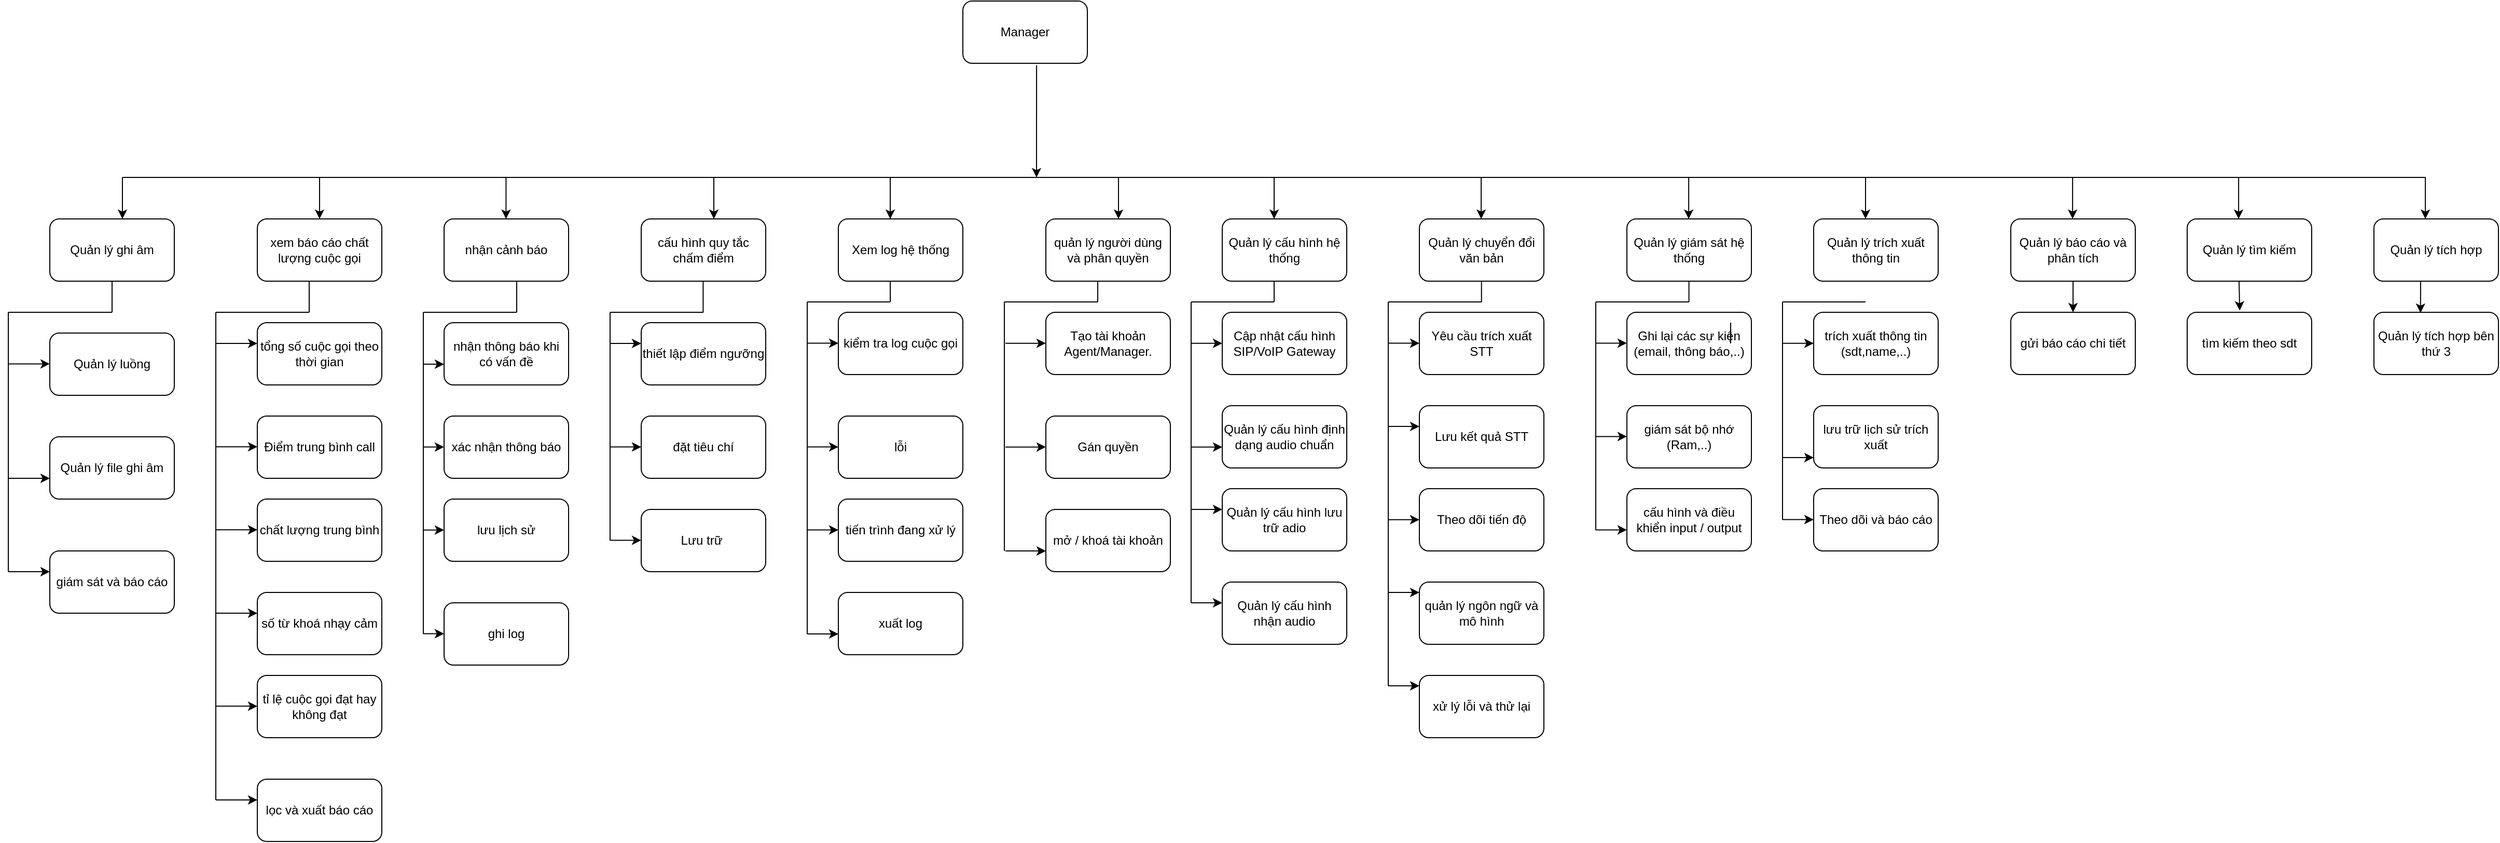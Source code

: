 <mxfile version="28.2.2">
  <diagram name="Page-1" id="m0kay6hhD1H1Rvdl78w_">
    <mxGraphModel dx="1866" dy="1658" grid="1" gridSize="10" guides="1" tooltips="1" connect="1" arrows="1" fold="1" page="1" pageScale="1" pageWidth="850" pageHeight="1100" math="0" shadow="0">
      <root>
        <mxCell id="0" />
        <mxCell id="1" parent="0" />
        <mxCell id="LO6o5B8Rzxp5qeYpZbEu-1" value="Manager" style="rounded=1;whiteSpace=wrap;html=1;" parent="1" vertex="1">
          <mxGeometry x="770" y="-50" width="120" height="60" as="geometry" />
        </mxCell>
        <mxCell id="LO6o5B8Rzxp5qeYpZbEu-2" value="xem báo cáo chất lượng cuộc gọi" style="rounded=1;whiteSpace=wrap;html=1;" parent="1" vertex="1">
          <mxGeometry x="90" y="160" width="120" height="60" as="geometry" />
        </mxCell>
        <mxCell id="LO6o5B8Rzxp5qeYpZbEu-3" value="nhận cảnh báo" style="rounded=1;whiteSpace=wrap;html=1;" parent="1" vertex="1">
          <mxGeometry x="270" y="160" width="120" height="60" as="geometry" />
        </mxCell>
        <mxCell id="LO6o5B8Rzxp5qeYpZbEu-4" value="cấu hình quy tắc chấm điểm" style="rounded=1;whiteSpace=wrap;html=1;" parent="1" vertex="1">
          <mxGeometry x="460" y="160" width="120" height="60" as="geometry" />
        </mxCell>
        <mxCell id="LO6o5B8Rzxp5qeYpZbEu-5" value="Xem log hệ thống" style="rounded=1;whiteSpace=wrap;html=1;" parent="1" vertex="1">
          <mxGeometry x="650" y="160" width="120" height="60" as="geometry" />
        </mxCell>
        <mxCell id="LO6o5B8Rzxp5qeYpZbEu-6" value="tổng số cuộc gọi theo thời gian" style="rounded=1;whiteSpace=wrap;html=1;" parent="1" vertex="1">
          <mxGeometry x="90" y="260" width="120" height="60" as="geometry" />
        </mxCell>
        <mxCell id="LO6o5B8Rzxp5qeYpZbEu-7" value="Điểm trung bình call" style="rounded=1;whiteSpace=wrap;html=1;" parent="1" vertex="1">
          <mxGeometry x="90" y="350" width="120" height="60" as="geometry" />
        </mxCell>
        <mxCell id="LO6o5B8Rzxp5qeYpZbEu-8" value="chất lượng trung bình" style="rounded=1;whiteSpace=wrap;html=1;" parent="1" vertex="1">
          <mxGeometry x="90" y="430" width="120" height="60" as="geometry" />
        </mxCell>
        <mxCell id="LO6o5B8Rzxp5qeYpZbEu-9" value="số từ khoá nhạy cảm" style="rounded=1;whiteSpace=wrap;html=1;" parent="1" vertex="1">
          <mxGeometry x="90" y="520" width="120" height="60" as="geometry" />
        </mxCell>
        <mxCell id="LO6o5B8Rzxp5qeYpZbEu-10" value="" style="endArrow=none;html=1;rounded=0;" parent="1" edge="1">
          <mxGeometry width="50" height="50" relative="1" as="geometry">
            <mxPoint x="-40" y="120" as="sourcePoint" />
            <mxPoint x="2180" y="120" as="targetPoint" />
          </mxGeometry>
        </mxCell>
        <mxCell id="LO6o5B8Rzxp5qeYpZbEu-11" value="" style="endArrow=classic;html=1;rounded=0;exitX=0.592;exitY=1.033;exitDx=0;exitDy=0;exitPerimeter=0;" parent="1" source="LO6o5B8Rzxp5qeYpZbEu-1" edge="1">
          <mxGeometry width="50" height="50" relative="1" as="geometry">
            <mxPoint x="480" y="90" as="sourcePoint" />
            <mxPoint x="841" y="120" as="targetPoint" />
          </mxGeometry>
        </mxCell>
        <mxCell id="LO6o5B8Rzxp5qeYpZbEu-12" value="" style="endArrow=classic;html=1;rounded=0;entryX=0.5;entryY=0;entryDx=0;entryDy=0;" parent="1" target="LO6o5B8Rzxp5qeYpZbEu-2" edge="1">
          <mxGeometry width="50" height="50" relative="1" as="geometry">
            <mxPoint x="150" y="120" as="sourcePoint" />
            <mxPoint x="200" y="70" as="targetPoint" />
          </mxGeometry>
        </mxCell>
        <mxCell id="LO6o5B8Rzxp5qeYpZbEu-13" value="" style="endArrow=classic;html=1;rounded=0;entryX=0.5;entryY=0;entryDx=0;entryDy=0;" parent="1" edge="1">
          <mxGeometry width="50" height="50" relative="1" as="geometry">
            <mxPoint x="329.71" y="120" as="sourcePoint" />
            <mxPoint x="329.71" y="160" as="targetPoint" />
          </mxGeometry>
        </mxCell>
        <mxCell id="LO6o5B8Rzxp5qeYpZbEu-14" value="" style="endArrow=classic;html=1;rounded=0;entryX=0.5;entryY=0;entryDx=0;entryDy=0;" parent="1" edge="1">
          <mxGeometry width="50" height="50" relative="1" as="geometry">
            <mxPoint x="530" y="120" as="sourcePoint" />
            <mxPoint x="530" y="160" as="targetPoint" />
          </mxGeometry>
        </mxCell>
        <mxCell id="LO6o5B8Rzxp5qeYpZbEu-15" value="" style="endArrow=classic;html=1;rounded=0;entryX=0.5;entryY=0;entryDx=0;entryDy=0;" parent="1" edge="1">
          <mxGeometry width="50" height="50" relative="1" as="geometry">
            <mxPoint x="700" y="120" as="sourcePoint" />
            <mxPoint x="700" y="160" as="targetPoint" />
          </mxGeometry>
        </mxCell>
        <mxCell id="LO6o5B8Rzxp5qeYpZbEu-16" value="" style="endArrow=none;html=1;rounded=0;" parent="1" edge="1">
          <mxGeometry width="50" height="50" relative="1" as="geometry">
            <mxPoint x="50" y="720" as="sourcePoint" />
            <mxPoint x="50" y="250" as="targetPoint" />
          </mxGeometry>
        </mxCell>
        <mxCell id="LO6o5B8Rzxp5qeYpZbEu-18" value="" style="endArrow=classic;html=1;rounded=0;entryX=0;entryY=0.5;entryDx=0;entryDy=0;" parent="1" edge="1">
          <mxGeometry width="50" height="50" relative="1" as="geometry">
            <mxPoint x="50" y="280" as="sourcePoint" />
            <mxPoint x="90" y="280" as="targetPoint" />
          </mxGeometry>
        </mxCell>
        <mxCell id="LO6o5B8Rzxp5qeYpZbEu-19" value="" style="endArrow=classic;html=1;rounded=0;entryX=0;entryY=0.5;entryDx=0;entryDy=0;" parent="1" edge="1">
          <mxGeometry width="50" height="50" relative="1" as="geometry">
            <mxPoint x="50" y="379.66" as="sourcePoint" />
            <mxPoint x="90" y="379.66" as="targetPoint" />
          </mxGeometry>
        </mxCell>
        <mxCell id="LO6o5B8Rzxp5qeYpZbEu-20" value="" style="endArrow=classic;html=1;rounded=0;entryX=0;entryY=0.5;entryDx=0;entryDy=0;" parent="1" edge="1">
          <mxGeometry width="50" height="50" relative="1" as="geometry">
            <mxPoint x="50" y="459.66" as="sourcePoint" />
            <mxPoint x="90" y="459.66" as="targetPoint" />
          </mxGeometry>
        </mxCell>
        <mxCell id="LO6o5B8Rzxp5qeYpZbEu-21" value="" style="endArrow=classic;html=1;rounded=0;entryX=0;entryY=0.5;entryDx=0;entryDy=0;" parent="1" edge="1">
          <mxGeometry width="50" height="50" relative="1" as="geometry">
            <mxPoint x="50" y="540" as="sourcePoint" />
            <mxPoint x="90" y="540" as="targetPoint" />
          </mxGeometry>
        </mxCell>
        <mxCell id="LO6o5B8Rzxp5qeYpZbEu-22" value="nhận thông báo khi có vấn đề&lt;span style=&quot;text-wrap-mode: nowrap; color: rgba(0, 0, 0, 0); font-family: monospace; font-size: 0px; text-align: start;&quot;&gt;%3CmxGraphModel%3E%3Croot%3E%3CmxCell%20id%3D%220%22%2F%3E%3CmxCell%20id%3D%221%22%20parent%3D%220%22%2F%3E%3CmxCell%20id%3D%222%22%20value%3D%22include%22%20style%3D%22text%3Bhtml%3D1%3Balign%3Dcenter%3BverticalAlign%3Dmiddle%3BwhiteSpace%3Dwrap%3Brounded%3D0%3Brotation%3D45%3B%22%20vertex%3D%221%22%20parent%3D%221%22%3E%3CmxGeometry%20x%3D%22440.0%22%20y%3D%22194.999%22%20width%3D%2250%22%20height%3D%2230%22%20as%3D%22geometry%22%2F%3E%3C%2FmxCell%3E%3C%2Froot%3E%3C%2FmxGraphModel%3E khi có v&lt;/span&gt;" style="rounded=1;whiteSpace=wrap;html=1;" parent="1" vertex="1">
          <mxGeometry x="270" y="260" width="120" height="60" as="geometry" />
        </mxCell>
        <mxCell id="LO6o5B8Rzxp5qeYpZbEu-23" value="xác nhận thông báo" style="rounded=1;whiteSpace=wrap;html=1;" parent="1" vertex="1">
          <mxGeometry x="270" y="350" width="120" height="60" as="geometry" />
        </mxCell>
        <mxCell id="LO6o5B8Rzxp5qeYpZbEu-24" value="lưu lịch sử" style="rounded=1;whiteSpace=wrap;html=1;" parent="1" vertex="1">
          <mxGeometry x="270" y="430" width="120" height="60" as="geometry" />
        </mxCell>
        <mxCell id="LO6o5B8Rzxp5qeYpZbEu-25" value="" style="endArrow=none;html=1;rounded=0;" parent="1" edge="1">
          <mxGeometry width="50" height="50" relative="1" as="geometry">
            <mxPoint x="250" y="560" as="sourcePoint" />
            <mxPoint x="250" y="250" as="targetPoint" />
          </mxGeometry>
        </mxCell>
        <mxCell id="LO6o5B8Rzxp5qeYpZbEu-27" value="" style="endArrow=classic;html=1;rounded=0;entryX=0.003;entryY=0.672;entryDx=0;entryDy=0;entryPerimeter=0;" parent="1" edge="1">
          <mxGeometry width="50" height="50" relative="1" as="geometry">
            <mxPoint x="250" y="300" as="sourcePoint" />
            <mxPoint x="270" y="300" as="targetPoint" />
          </mxGeometry>
        </mxCell>
        <mxCell id="LO6o5B8Rzxp5qeYpZbEu-28" value="" style="endArrow=classic;html=1;rounded=0;entryX=0.003;entryY=0.672;entryDx=0;entryDy=0;entryPerimeter=0;" parent="1" edge="1">
          <mxGeometry width="50" height="50" relative="1" as="geometry">
            <mxPoint x="250" y="379.83" as="sourcePoint" />
            <mxPoint x="270" y="379.83" as="targetPoint" />
          </mxGeometry>
        </mxCell>
        <mxCell id="LO6o5B8Rzxp5qeYpZbEu-29" value="" style="endArrow=classic;html=1;rounded=0;entryX=0.003;entryY=0.672;entryDx=0;entryDy=0;entryPerimeter=0;" parent="1" edge="1">
          <mxGeometry width="50" height="50" relative="1" as="geometry">
            <mxPoint x="250" y="459.83" as="sourcePoint" />
            <mxPoint x="270" y="459.83" as="targetPoint" />
          </mxGeometry>
        </mxCell>
        <mxCell id="LO6o5B8Rzxp5qeYpZbEu-30" value="thiết lập điểm ngưỡng" style="rounded=1;whiteSpace=wrap;html=1;" parent="1" vertex="1">
          <mxGeometry x="460" y="260" width="120" height="60" as="geometry" />
        </mxCell>
        <mxCell id="LO6o5B8Rzxp5qeYpZbEu-31" value="đặt tiêu chí" style="rounded=1;whiteSpace=wrap;html=1;" parent="1" vertex="1">
          <mxGeometry x="460" y="350" width="120" height="60" as="geometry" />
        </mxCell>
        <mxCell id="LO6o5B8Rzxp5qeYpZbEu-32" value="kiểm tra log cuộc gọi" style="rounded=1;whiteSpace=wrap;html=1;" parent="1" vertex="1">
          <mxGeometry x="650" y="250" width="120" height="60" as="geometry" />
        </mxCell>
        <mxCell id="LO6o5B8Rzxp5qeYpZbEu-33" value="lỗi" style="rounded=1;whiteSpace=wrap;html=1;" parent="1" vertex="1">
          <mxGeometry x="650" y="350" width="120" height="60" as="geometry" />
        </mxCell>
        <mxCell id="LO6o5B8Rzxp5qeYpZbEu-34" value="tiến trình đang xử lý" style="rounded=1;whiteSpace=wrap;html=1;" parent="1" vertex="1">
          <mxGeometry x="650" y="430" width="120" height="60" as="geometry" />
        </mxCell>
        <mxCell id="LO6o5B8Rzxp5qeYpZbEu-35" value="" style="endArrow=none;html=1;rounded=0;" parent="1" edge="1">
          <mxGeometry width="50" height="50" relative="1" as="geometry">
            <mxPoint x="430" y="470" as="sourcePoint" />
            <mxPoint x="430" y="250" as="targetPoint" />
          </mxGeometry>
        </mxCell>
        <mxCell id="LO6o5B8Rzxp5qeYpZbEu-37" value="" style="endArrow=classic;html=1;rounded=0;" parent="1" edge="1">
          <mxGeometry width="50" height="50" relative="1" as="geometry">
            <mxPoint x="430" y="280" as="sourcePoint" />
            <mxPoint x="460" y="280" as="targetPoint" />
          </mxGeometry>
        </mxCell>
        <mxCell id="LO6o5B8Rzxp5qeYpZbEu-38" value="" style="endArrow=classic;html=1;rounded=0;" parent="1" edge="1">
          <mxGeometry width="50" height="50" relative="1" as="geometry">
            <mxPoint x="430" y="379.76" as="sourcePoint" />
            <mxPoint x="460" y="379.76" as="targetPoint" />
          </mxGeometry>
        </mxCell>
        <mxCell id="LO6o5B8Rzxp5qeYpZbEu-39" value="" style="endArrow=none;html=1;rounded=0;" parent="1" edge="1">
          <mxGeometry width="50" height="50" relative="1" as="geometry">
            <mxPoint x="620" y="560" as="sourcePoint" />
            <mxPoint x="620" y="240" as="targetPoint" />
          </mxGeometry>
        </mxCell>
        <mxCell id="LO6o5B8Rzxp5qeYpZbEu-41" value="" style="endArrow=classic;html=1;rounded=0;" parent="1" edge="1">
          <mxGeometry width="50" height="50" relative="1" as="geometry">
            <mxPoint x="620" y="279.8" as="sourcePoint" />
            <mxPoint x="650" y="279.8" as="targetPoint" />
          </mxGeometry>
        </mxCell>
        <mxCell id="LO6o5B8Rzxp5qeYpZbEu-42" value="" style="endArrow=classic;html=1;rounded=0;" parent="1" edge="1">
          <mxGeometry width="50" height="50" relative="1" as="geometry">
            <mxPoint x="620" y="379.8" as="sourcePoint" />
            <mxPoint x="650" y="379.8" as="targetPoint" />
          </mxGeometry>
        </mxCell>
        <mxCell id="LO6o5B8Rzxp5qeYpZbEu-43" value="" style="endArrow=classic;html=1;rounded=0;" parent="1" edge="1">
          <mxGeometry width="50" height="50" relative="1" as="geometry">
            <mxPoint x="620" y="459.8" as="sourcePoint" />
            <mxPoint x="650" y="459.8" as="targetPoint" />
          </mxGeometry>
        </mxCell>
        <mxCell id="LO6o5B8Rzxp5qeYpZbEu-44" value="tỉ lệ cuộc gọi đạt hay không đạt" style="rounded=1;whiteSpace=wrap;html=1;" parent="1" vertex="1">
          <mxGeometry x="90" y="600" width="120" height="60" as="geometry" />
        </mxCell>
        <mxCell id="LO6o5B8Rzxp5qeYpZbEu-45" value="" style="endArrow=classic;html=1;rounded=0;entryX=0;entryY=0.5;entryDx=0;entryDy=0;" parent="1" edge="1">
          <mxGeometry width="50" height="50" relative="1" as="geometry">
            <mxPoint x="50" y="629.66" as="sourcePoint" />
            <mxPoint x="90" y="629.66" as="targetPoint" />
          </mxGeometry>
        </mxCell>
        <mxCell id="LO6o5B8Rzxp5qeYpZbEu-46" value="lọc và xuất báo cáo" style="rounded=1;whiteSpace=wrap;html=1;" parent="1" vertex="1">
          <mxGeometry x="90" y="700" width="120" height="60" as="geometry" />
        </mxCell>
        <mxCell id="LO6o5B8Rzxp5qeYpZbEu-47" value="" style="endArrow=classic;html=1;rounded=0;entryX=0;entryY=0.5;entryDx=0;entryDy=0;" parent="1" edge="1">
          <mxGeometry width="50" height="50" relative="1" as="geometry">
            <mxPoint x="50" y="720" as="sourcePoint" />
            <mxPoint x="90" y="720" as="targetPoint" />
          </mxGeometry>
        </mxCell>
        <mxCell id="LO6o5B8Rzxp5qeYpZbEu-48" value="xuất log" style="rounded=1;whiteSpace=wrap;html=1;" parent="1" vertex="1">
          <mxGeometry x="650" y="520" width="120" height="60" as="geometry" />
        </mxCell>
        <mxCell id="LO6o5B8Rzxp5qeYpZbEu-49" value="" style="endArrow=classic;html=1;rounded=0;" parent="1" edge="1">
          <mxGeometry width="50" height="50" relative="1" as="geometry">
            <mxPoint x="620" y="560" as="sourcePoint" />
            <mxPoint x="650" y="560" as="targetPoint" />
          </mxGeometry>
        </mxCell>
        <mxCell id="LO6o5B8Rzxp5qeYpZbEu-50" value="quản lý người dùng và phân quyền" style="rounded=1;whiteSpace=wrap;html=1;" parent="1" vertex="1">
          <mxGeometry x="850" y="160" width="120" height="60" as="geometry" />
        </mxCell>
        <mxCell id="LO6o5B8Rzxp5qeYpZbEu-51" value="Tạo tài khoản Agent/Manager." style="rounded=1;whiteSpace=wrap;html=1;" parent="1" vertex="1">
          <mxGeometry x="850" y="250" width="120" height="60" as="geometry" />
        </mxCell>
        <mxCell id="LO6o5B8Rzxp5qeYpZbEu-52" value="Gán quyền" style="rounded=1;whiteSpace=wrap;html=1;" parent="1" vertex="1">
          <mxGeometry x="850" y="350" width="120" height="60" as="geometry" />
        </mxCell>
        <mxCell id="LO6o5B8Rzxp5qeYpZbEu-53" value="mở / khoá tài khoản" style="rounded=1;whiteSpace=wrap;html=1;" parent="1" vertex="1">
          <mxGeometry x="850" y="440" width="120" height="60" as="geometry" />
        </mxCell>
        <mxCell id="LO6o5B8Rzxp5qeYpZbEu-54" value="" style="endArrow=none;html=1;rounded=0;" parent="1" edge="1">
          <mxGeometry width="50" height="50" relative="1" as="geometry">
            <mxPoint x="810" y="480" as="sourcePoint" />
            <mxPoint x="810" y="240" as="targetPoint" />
          </mxGeometry>
        </mxCell>
        <mxCell id="LO6o5B8Rzxp5qeYpZbEu-56" value="" style="endArrow=classic;html=1;rounded=0;" parent="1" edge="1">
          <mxGeometry width="50" height="50" relative="1" as="geometry">
            <mxPoint x="811" y="279.84" as="sourcePoint" />
            <mxPoint x="850" y="279.84" as="targetPoint" />
          </mxGeometry>
        </mxCell>
        <mxCell id="LO6o5B8Rzxp5qeYpZbEu-57" value="" style="endArrow=classic;html=1;rounded=0;" parent="1" edge="1">
          <mxGeometry width="50" height="50" relative="1" as="geometry">
            <mxPoint x="811" y="379.84" as="sourcePoint" />
            <mxPoint x="850" y="379.84" as="targetPoint" />
          </mxGeometry>
        </mxCell>
        <mxCell id="LO6o5B8Rzxp5qeYpZbEu-58" value="" style="endArrow=classic;html=1;rounded=0;" parent="1" edge="1">
          <mxGeometry width="50" height="50" relative="1" as="geometry">
            <mxPoint x="811" y="480" as="sourcePoint" />
            <mxPoint x="850" y="480" as="targetPoint" />
          </mxGeometry>
        </mxCell>
        <mxCell id="LO6o5B8Rzxp5qeYpZbEu-59" value="" style="endArrow=classic;html=1;rounded=0;entryX=0.5;entryY=0;entryDx=0;entryDy=0;" parent="1" edge="1">
          <mxGeometry width="50" height="50" relative="1" as="geometry">
            <mxPoint x="920" y="120" as="sourcePoint" />
            <mxPoint x="920" y="160" as="targetPoint" />
          </mxGeometry>
        </mxCell>
        <mxCell id="LO6o5B8Rzxp5qeYpZbEu-60" value="Quản lý cấu hình hệ thống" style="rounded=1;whiteSpace=wrap;html=1;" parent="1" vertex="1">
          <mxGeometry x="1020" y="160" width="120" height="60" as="geometry" />
        </mxCell>
        <mxCell id="LO6o5B8Rzxp5qeYpZbEu-61" value="Quản lý cấu hình định dạng audio chuẩn" style="rounded=1;whiteSpace=wrap;html=1;" parent="1" vertex="1">
          <mxGeometry x="1020" y="340" width="120" height="60" as="geometry" />
        </mxCell>
        <mxCell id="LO6o5B8Rzxp5qeYpZbEu-62" value="Quản lý cấu hình lưu trữ adio" style="rounded=1;whiteSpace=wrap;html=1;" parent="1" vertex="1">
          <mxGeometry x="1020" y="420" width="120" height="60" as="geometry" />
        </mxCell>
        <mxCell id="LO6o5B8Rzxp5qeYpZbEu-63" value="Quản lý cấu hình nhận audio" style="rounded=1;whiteSpace=wrap;html=1;" parent="1" vertex="1">
          <mxGeometry x="1020" y="510" width="120" height="60" as="geometry" />
        </mxCell>
        <mxCell id="LO6o5B8Rzxp5qeYpZbEu-64" value="Cập nhật cấu hình SIP/VoIP Gateway" style="rounded=1;whiteSpace=wrap;html=1;" parent="1" vertex="1">
          <mxGeometry x="1020" y="250" width="120" height="60" as="geometry" />
        </mxCell>
        <mxCell id="LO6o5B8Rzxp5qeYpZbEu-65" value="ghi log" style="rounded=1;whiteSpace=wrap;html=1;" parent="1" vertex="1">
          <mxGeometry x="270" y="530" width="120" height="60" as="geometry" />
        </mxCell>
        <mxCell id="LO6o5B8Rzxp5qeYpZbEu-66" value="" style="endArrow=classic;html=1;rounded=0;entryX=0.5;entryY=0;entryDx=0;entryDy=0;" parent="1" edge="1">
          <mxGeometry width="50" height="50" relative="1" as="geometry">
            <mxPoint x="1070" y="120" as="sourcePoint" />
            <mxPoint x="1070" y="160" as="targetPoint" />
          </mxGeometry>
        </mxCell>
        <mxCell id="LO6o5B8Rzxp5qeYpZbEu-67" value="" style="endArrow=classic;html=1;rounded=0;entryX=0.003;entryY=0.672;entryDx=0;entryDy=0;entryPerimeter=0;" parent="1" edge="1">
          <mxGeometry width="50" height="50" relative="1" as="geometry">
            <mxPoint x="250" y="559.78" as="sourcePoint" />
            <mxPoint x="270" y="559.78" as="targetPoint" />
          </mxGeometry>
        </mxCell>
        <mxCell id="LO6o5B8Rzxp5qeYpZbEu-68" value="Quản lý chuyển đổi văn bản" style="rounded=1;whiteSpace=wrap;html=1;" parent="1" vertex="1">
          <mxGeometry x="1210" y="160" width="120" height="60" as="geometry" />
        </mxCell>
        <mxCell id="LO6o5B8Rzxp5qeYpZbEu-69" value="Yêu cầu trích xuất STT" style="rounded=1;whiteSpace=wrap;html=1;" parent="1" vertex="1">
          <mxGeometry x="1210" y="250" width="120" height="60" as="geometry" />
        </mxCell>
        <mxCell id="LO6o5B8Rzxp5qeYpZbEu-71" value="Lưu kết quả STT" style="rounded=1;whiteSpace=wrap;html=1;" parent="1" vertex="1">
          <mxGeometry x="1210" y="340" width="120" height="60" as="geometry" />
        </mxCell>
        <mxCell id="LO6o5B8Rzxp5qeYpZbEu-72" value="Theo dõi tiến độ" style="rounded=1;whiteSpace=wrap;html=1;" parent="1" vertex="1">
          <mxGeometry x="1210" y="420" width="120" height="60" as="geometry" />
        </mxCell>
        <mxCell id="LO6o5B8Rzxp5qeYpZbEu-73" value="quản lý ngôn ngữ và mô hình" style="rounded=1;whiteSpace=wrap;html=1;" parent="1" vertex="1">
          <mxGeometry x="1210" y="510" width="120" height="60" as="geometry" />
        </mxCell>
        <mxCell id="LO6o5B8Rzxp5qeYpZbEu-74" value="xử lý lỗi và thử lại" style="rounded=1;whiteSpace=wrap;html=1;" parent="1" vertex="1">
          <mxGeometry x="1210" y="600" width="120" height="60" as="geometry" />
        </mxCell>
        <mxCell id="LO6o5B8Rzxp5qeYpZbEu-75" value="Lưu trữ&amp;nbsp;" style="rounded=1;whiteSpace=wrap;html=1;" parent="1" vertex="1">
          <mxGeometry x="460" y="440" width="120" height="60" as="geometry" />
        </mxCell>
        <mxCell id="LO6o5B8Rzxp5qeYpZbEu-76" value="" style="endArrow=classic;html=1;rounded=0;" parent="1" edge="1">
          <mxGeometry width="50" height="50" relative="1" as="geometry">
            <mxPoint x="430" y="469.7" as="sourcePoint" />
            <mxPoint x="460" y="469.7" as="targetPoint" />
          </mxGeometry>
        </mxCell>
        <mxCell id="LO6o5B8Rzxp5qeYpZbEu-77" value="Quản lý giám sát hệ thống" style="rounded=1;whiteSpace=wrap;html=1;" parent="1" vertex="1">
          <mxGeometry x="1410" y="160" width="120" height="60" as="geometry" />
        </mxCell>
        <mxCell id="LO6o5B8Rzxp5qeYpZbEu-78" value="" style="endArrow=classic;html=1;rounded=0;entryX=0.5;entryY=0;entryDx=0;entryDy=0;" parent="1" edge="1">
          <mxGeometry width="50" height="50" relative="1" as="geometry">
            <mxPoint x="1469.57" y="120" as="sourcePoint" />
            <mxPoint x="1469.57" y="160" as="targetPoint" />
          </mxGeometry>
        </mxCell>
        <mxCell id="LO6o5B8Rzxp5qeYpZbEu-79" value="" style="endArrow=classic;html=1;rounded=0;entryX=0.5;entryY=0;entryDx=0;entryDy=0;" parent="1" edge="1">
          <mxGeometry width="50" height="50" relative="1" as="geometry">
            <mxPoint x="1269.57" y="120" as="sourcePoint" />
            <mxPoint x="1269.57" y="160" as="targetPoint" />
          </mxGeometry>
        </mxCell>
        <mxCell id="LO6o5B8Rzxp5qeYpZbEu-80" value="" style="endArrow=none;html=1;rounded=0;" parent="1" edge="1">
          <mxGeometry width="50" height="50" relative="1" as="geometry">
            <mxPoint x="990" y="530" as="sourcePoint" />
            <mxPoint x="990" y="240" as="targetPoint" />
          </mxGeometry>
        </mxCell>
        <mxCell id="LO6o5B8Rzxp5qeYpZbEu-82" value="" style="endArrow=classic;html=1;rounded=0;entryX=0;entryY=0.667;entryDx=0;entryDy=0;entryPerimeter=0;" parent="1" edge="1">
          <mxGeometry width="50" height="50" relative="1" as="geometry">
            <mxPoint x="990" y="279.88" as="sourcePoint" />
            <mxPoint x="1020" y="279.9" as="targetPoint" />
          </mxGeometry>
        </mxCell>
        <mxCell id="LO6o5B8Rzxp5qeYpZbEu-83" value="" style="endArrow=classic;html=1;rounded=0;entryX=0;entryY=0.667;entryDx=0;entryDy=0;entryPerimeter=0;" parent="1" edge="1">
          <mxGeometry width="50" height="50" relative="1" as="geometry">
            <mxPoint x="990" y="379.88" as="sourcePoint" />
            <mxPoint x="1020" y="379.9" as="targetPoint" />
          </mxGeometry>
        </mxCell>
        <mxCell id="LO6o5B8Rzxp5qeYpZbEu-84" value="" style="endArrow=classic;html=1;rounded=0;entryX=0;entryY=0.667;entryDx=0;entryDy=0;entryPerimeter=0;" parent="1" edge="1">
          <mxGeometry width="50" height="50" relative="1" as="geometry">
            <mxPoint x="990" y="440" as="sourcePoint" />
            <mxPoint x="1020" y="440.02" as="targetPoint" />
          </mxGeometry>
        </mxCell>
        <mxCell id="LO6o5B8Rzxp5qeYpZbEu-85" value="" style="endArrow=classic;html=1;rounded=0;entryX=0;entryY=0.667;entryDx=0;entryDy=0;entryPerimeter=0;" parent="1" edge="1">
          <mxGeometry width="50" height="50" relative="1" as="geometry">
            <mxPoint x="990" y="530" as="sourcePoint" />
            <mxPoint x="1020" y="530.02" as="targetPoint" />
          </mxGeometry>
        </mxCell>
        <mxCell id="LO6o5B8Rzxp5qeYpZbEu-86" value="" style="endArrow=none;html=1;rounded=0;" parent="1" edge="1">
          <mxGeometry width="50" height="50" relative="1" as="geometry">
            <mxPoint x="1180" y="610" as="sourcePoint" />
            <mxPoint x="1180" y="240" as="targetPoint" />
          </mxGeometry>
        </mxCell>
        <mxCell id="LO6o5B8Rzxp5qeYpZbEu-88" value="" style="endArrow=classic;html=1;rounded=0;entryX=0;entryY=0.667;entryDx=0;entryDy=0;entryPerimeter=0;" parent="1" edge="1">
          <mxGeometry width="50" height="50" relative="1" as="geometry">
            <mxPoint x="1180" y="279.75" as="sourcePoint" />
            <mxPoint x="1210" y="279.77" as="targetPoint" />
          </mxGeometry>
        </mxCell>
        <mxCell id="LO6o5B8Rzxp5qeYpZbEu-89" value="" style="endArrow=classic;html=1;rounded=0;entryX=0;entryY=0.667;entryDx=0;entryDy=0;entryPerimeter=0;" parent="1" edge="1">
          <mxGeometry width="50" height="50" relative="1" as="geometry">
            <mxPoint x="1180" y="360" as="sourcePoint" />
            <mxPoint x="1210" y="360.02" as="targetPoint" />
          </mxGeometry>
        </mxCell>
        <mxCell id="LO6o5B8Rzxp5qeYpZbEu-90" value="" style="endArrow=classic;html=1;rounded=0;entryX=0;entryY=0.667;entryDx=0;entryDy=0;entryPerimeter=0;" parent="1" edge="1">
          <mxGeometry width="50" height="50" relative="1" as="geometry">
            <mxPoint x="1180" y="449.86" as="sourcePoint" />
            <mxPoint x="1210" y="449.88" as="targetPoint" />
          </mxGeometry>
        </mxCell>
        <mxCell id="LO6o5B8Rzxp5qeYpZbEu-91" value="" style="endArrow=classic;html=1;rounded=0;entryX=0;entryY=0.667;entryDx=0;entryDy=0;entryPerimeter=0;" parent="1" edge="1">
          <mxGeometry width="50" height="50" relative="1" as="geometry">
            <mxPoint x="1180" y="520" as="sourcePoint" />
            <mxPoint x="1210" y="520.02" as="targetPoint" />
          </mxGeometry>
        </mxCell>
        <mxCell id="LO6o5B8Rzxp5qeYpZbEu-92" value="" style="endArrow=classic;html=1;rounded=0;entryX=0;entryY=0.667;entryDx=0;entryDy=0;entryPerimeter=0;" parent="1" edge="1">
          <mxGeometry width="50" height="50" relative="1" as="geometry">
            <mxPoint x="1180" y="610" as="sourcePoint" />
            <mxPoint x="1210" y="610.02" as="targetPoint" />
          </mxGeometry>
        </mxCell>
        <mxCell id="LO6o5B8Rzxp5qeYpZbEu-93" value="Ghi lại các sự kiện (email, thông báo,..)" style="rounded=1;whiteSpace=wrap;html=1;" parent="1" vertex="1">
          <mxGeometry x="1410" y="250" width="120" height="60" as="geometry" />
        </mxCell>
        <mxCell id="LO6o5B8Rzxp5qeYpZbEu-94" value="giám sát bộ nhớ (Ram,..)" style="rounded=1;whiteSpace=wrap;html=1;" parent="1" vertex="1">
          <mxGeometry x="1410" y="340" width="120" height="60" as="geometry" />
        </mxCell>
        <mxCell id="LO6o5B8Rzxp5qeYpZbEu-95" value="cấu hình và điều khiển input / output" style="rounded=1;whiteSpace=wrap;html=1;" parent="1" vertex="1">
          <mxGeometry x="1410" y="420" width="120" height="60" as="geometry" />
        </mxCell>
        <mxCell id="LO6o5B8Rzxp5qeYpZbEu-96" value="" style="endArrow=none;html=1;rounded=0;" parent="1" edge="1">
          <mxGeometry width="50" height="50" relative="1" as="geometry">
            <mxPoint x="1380" y="460" as="sourcePoint" />
            <mxPoint x="1380" y="240" as="targetPoint" />
          </mxGeometry>
        </mxCell>
        <mxCell id="LO6o5B8Rzxp5qeYpZbEu-98" value="" style="endArrow=classic;html=1;rounded=0;entryX=0;entryY=0.667;entryDx=0;entryDy=0;entryPerimeter=0;" parent="1" edge="1">
          <mxGeometry width="50" height="50" relative="1" as="geometry">
            <mxPoint x="1380" y="279.7" as="sourcePoint" />
            <mxPoint x="1410" y="279.72" as="targetPoint" />
          </mxGeometry>
        </mxCell>
        <mxCell id="LO6o5B8Rzxp5qeYpZbEu-99" value="" style="endArrow=classic;html=1;rounded=0;entryX=0;entryY=0.667;entryDx=0;entryDy=0;entryPerimeter=0;" parent="1" edge="1">
          <mxGeometry width="50" height="50" relative="1" as="geometry">
            <mxPoint x="1380" y="369.7" as="sourcePoint" />
            <mxPoint x="1410" y="369.72" as="targetPoint" />
          </mxGeometry>
        </mxCell>
        <mxCell id="LO6o5B8Rzxp5qeYpZbEu-100" value="" style="endArrow=classic;html=1;rounded=0;entryX=0;entryY=0.667;entryDx=0;entryDy=0;entryPerimeter=0;" parent="1" edge="1">
          <mxGeometry width="50" height="50" relative="1" as="geometry">
            <mxPoint x="1380" y="459.7" as="sourcePoint" />
            <mxPoint x="1410" y="459.72" as="targetPoint" />
          </mxGeometry>
        </mxCell>
        <mxCell id="LO6o5B8Rzxp5qeYpZbEu-101" value="Quản lý trích xuất thông tin" style="rounded=1;whiteSpace=wrap;html=1;" parent="1" vertex="1">
          <mxGeometry x="1590" y="160" width="120" height="60" as="geometry" />
        </mxCell>
        <mxCell id="LO6o5B8Rzxp5qeYpZbEu-102" value="trích xuất thông tin (sdt,name,..)" style="rounded=1;whiteSpace=wrap;html=1;" parent="1" vertex="1">
          <mxGeometry x="1590" y="250" width="120" height="60" as="geometry" />
        </mxCell>
        <mxCell id="LO6o5B8Rzxp5qeYpZbEu-103" value="lưu trữ lịch sử trích xuất" style="rounded=1;whiteSpace=wrap;html=1;" parent="1" vertex="1">
          <mxGeometry x="1590" y="340" width="120" height="60" as="geometry" />
        </mxCell>
        <mxCell id="LO6o5B8Rzxp5qeYpZbEu-104" value="" style="endArrow=classic;html=1;rounded=0;entryX=0.5;entryY=0;entryDx=0;entryDy=0;" parent="1" edge="1">
          <mxGeometry width="50" height="50" relative="1" as="geometry">
            <mxPoint x="1640" y="120" as="sourcePoint" />
            <mxPoint x="1640" y="160" as="targetPoint" />
          </mxGeometry>
        </mxCell>
        <mxCell id="LO6o5B8Rzxp5qeYpZbEu-106" value="" style="endArrow=none;html=1;rounded=0;" parent="1" edge="1">
          <mxGeometry width="50" height="50" relative="1" as="geometry">
            <mxPoint x="1560" y="450" as="sourcePoint" />
            <mxPoint x="1560" y="240" as="targetPoint" />
          </mxGeometry>
        </mxCell>
        <mxCell id="LO6o5B8Rzxp5qeYpZbEu-108" value="" style="endArrow=classic;html=1;rounded=0;entryX=0;entryY=0.667;entryDx=0;entryDy=0;entryPerimeter=0;" parent="1" edge="1">
          <mxGeometry width="50" height="50" relative="1" as="geometry">
            <mxPoint x="1560" y="279.86" as="sourcePoint" />
            <mxPoint x="1590" y="279.88" as="targetPoint" />
          </mxGeometry>
        </mxCell>
        <mxCell id="LO6o5B8Rzxp5qeYpZbEu-109" value="" style="endArrow=classic;html=1;rounded=0;entryX=0;entryY=0.667;entryDx=0;entryDy=0;entryPerimeter=0;" parent="1" edge="1">
          <mxGeometry width="50" height="50" relative="1" as="geometry">
            <mxPoint x="1560" y="390" as="sourcePoint" />
            <mxPoint x="1590" y="390.02" as="targetPoint" />
          </mxGeometry>
        </mxCell>
        <mxCell id="LO6o5B8Rzxp5qeYpZbEu-111" value="Quản lý ghi âm" style="rounded=1;whiteSpace=wrap;html=1;" parent="1" vertex="1">
          <mxGeometry x="-110" y="160" width="120" height="60" as="geometry" />
        </mxCell>
        <mxCell id="LO6o5B8Rzxp5qeYpZbEu-112" value="Quản lý luồng" style="rounded=1;whiteSpace=wrap;html=1;" parent="1" vertex="1">
          <mxGeometry x="-110" y="270" width="120" height="60" as="geometry" />
        </mxCell>
        <mxCell id="LO6o5B8Rzxp5qeYpZbEu-113" value="Quản lý file ghi âm" style="rounded=1;whiteSpace=wrap;html=1;" parent="1" vertex="1">
          <mxGeometry x="-110" y="370" width="120" height="60" as="geometry" />
        </mxCell>
        <mxCell id="LO6o5B8Rzxp5qeYpZbEu-114" value="" style="endArrow=classic;html=1;rounded=0;entryX=0.5;entryY=0;entryDx=0;entryDy=0;" parent="1" edge="1">
          <mxGeometry width="50" height="50" relative="1" as="geometry">
            <mxPoint x="-40" y="120" as="sourcePoint" />
            <mxPoint x="-40" y="160" as="targetPoint" />
          </mxGeometry>
        </mxCell>
        <mxCell id="LO6o5B8Rzxp5qeYpZbEu-115" value="" style="endArrow=none;html=1;rounded=0;" parent="1" edge="1">
          <mxGeometry width="50" height="50" relative="1" as="geometry">
            <mxPoint x="-150" y="500" as="sourcePoint" />
            <mxPoint x="-150" y="250" as="targetPoint" />
          </mxGeometry>
        </mxCell>
        <mxCell id="LO6o5B8Rzxp5qeYpZbEu-117" value="" style="endArrow=classic;html=1;rounded=0;" parent="1" edge="1">
          <mxGeometry width="50" height="50" relative="1" as="geometry">
            <mxPoint x="-150" y="299.7" as="sourcePoint" />
            <mxPoint x="-110" y="299.7" as="targetPoint" />
          </mxGeometry>
        </mxCell>
        <mxCell id="LO6o5B8Rzxp5qeYpZbEu-118" value="" style="endArrow=classic;html=1;rounded=0;" parent="1" edge="1">
          <mxGeometry width="50" height="50" relative="1" as="geometry">
            <mxPoint x="-150" y="410" as="sourcePoint" />
            <mxPoint x="-110" y="410" as="targetPoint" />
          </mxGeometry>
        </mxCell>
        <mxCell id="LO6o5B8Rzxp5qeYpZbEu-119" value="giám sát và báo cáo" style="rounded=1;whiteSpace=wrap;html=1;" parent="1" vertex="1">
          <mxGeometry x="-110" y="480" width="120" height="60" as="geometry" />
        </mxCell>
        <mxCell id="LO6o5B8Rzxp5qeYpZbEu-120" value="" style="endArrow=classic;html=1;rounded=0;" parent="1" edge="1">
          <mxGeometry width="50" height="50" relative="1" as="geometry">
            <mxPoint x="-150" y="500" as="sourcePoint" />
            <mxPoint x="-110" y="500" as="targetPoint" />
          </mxGeometry>
        </mxCell>
        <mxCell id="LO6o5B8Rzxp5qeYpZbEu-123" value="Theo dõi và báo cáo" style="rounded=1;whiteSpace=wrap;html=1;" parent="1" vertex="1">
          <mxGeometry x="1590" y="420" width="120" height="60" as="geometry" />
        </mxCell>
        <mxCell id="LO6o5B8Rzxp5qeYpZbEu-124" value="" style="endArrow=classic;html=1;rounded=0;entryX=0;entryY=0.667;entryDx=0;entryDy=0;entryPerimeter=0;" parent="1" edge="1">
          <mxGeometry width="50" height="50" relative="1" as="geometry">
            <mxPoint x="1560" y="449.75" as="sourcePoint" />
            <mxPoint x="1590" y="449.77" as="targetPoint" />
          </mxGeometry>
        </mxCell>
        <mxCell id="LO6o5B8Rzxp5qeYpZbEu-125" value="Quản lý báo cáo và phân tích" style="rounded=1;whiteSpace=wrap;html=1;" parent="1" vertex="1">
          <mxGeometry x="1780" y="160" width="120" height="60" as="geometry" />
        </mxCell>
        <mxCell id="LO6o5B8Rzxp5qeYpZbEu-126" value="gửi báo cáo chi tiết" style="rounded=1;whiteSpace=wrap;html=1;" parent="1" vertex="1">
          <mxGeometry x="1780" y="250" width="120" height="60" as="geometry" />
        </mxCell>
        <mxCell id="LO6o5B8Rzxp5qeYpZbEu-127" value="" style="endArrow=classic;html=1;rounded=0;entryX=0.5;entryY=0;entryDx=0;entryDy=0;" parent="1" edge="1">
          <mxGeometry width="50" height="50" relative="1" as="geometry">
            <mxPoint x="1839.57" y="120" as="sourcePoint" />
            <mxPoint x="1839.57" y="160" as="targetPoint" />
          </mxGeometry>
        </mxCell>
        <mxCell id="LO6o5B8Rzxp5qeYpZbEu-128" value="Quản lý tìm kiếm" style="rounded=1;whiteSpace=wrap;html=1;" parent="1" vertex="1">
          <mxGeometry x="1950" y="160" width="120" height="60" as="geometry" />
        </mxCell>
        <mxCell id="LO6o5B8Rzxp5qeYpZbEu-129" value="tìm kiếm theo sdt" style="rounded=1;whiteSpace=wrap;html=1;" parent="1" vertex="1">
          <mxGeometry x="1950" y="250" width="120" height="60" as="geometry" />
        </mxCell>
        <mxCell id="LO6o5B8Rzxp5qeYpZbEu-131" value="Quản lý tích hợp" style="rounded=1;whiteSpace=wrap;html=1;" parent="1" vertex="1">
          <mxGeometry x="2130" y="160" width="120" height="60" as="geometry" />
        </mxCell>
        <mxCell id="LO6o5B8Rzxp5qeYpZbEu-132" value="" style="endArrow=classic;html=1;rounded=0;entryX=0.5;entryY=0;entryDx=0;entryDy=0;" parent="1" edge="1">
          <mxGeometry width="50" height="50" relative="1" as="geometry">
            <mxPoint x="2179.57" y="120" as="sourcePoint" />
            <mxPoint x="2179.57" y="160" as="targetPoint" />
          </mxGeometry>
        </mxCell>
        <mxCell id="LO6o5B8Rzxp5qeYpZbEu-133" value="Quản lý tích hợp bên thứ 3" style="rounded=1;whiteSpace=wrap;html=1;" parent="1" vertex="1">
          <mxGeometry x="2130" y="250" width="120" height="60" as="geometry" />
        </mxCell>
        <mxCell id="LO6o5B8Rzxp5qeYpZbEu-134" value="" style="endArrow=classic;html=1;rounded=0;entryX=0.5;entryY=0;entryDx=0;entryDy=0;" parent="1" edge="1">
          <mxGeometry width="50" height="50" relative="1" as="geometry">
            <mxPoint x="1999.57" y="120" as="sourcePoint" />
            <mxPoint x="1999.57" y="160" as="targetPoint" />
          </mxGeometry>
        </mxCell>
        <mxCell id="LO6o5B8Rzxp5qeYpZbEu-136" value="" style="endArrow=classic;html=1;rounded=0;entryX=0.5;entryY=0;entryDx=0;entryDy=0;" parent="1" edge="1" target="LO6o5B8Rzxp5qeYpZbEu-126">
          <mxGeometry width="50" height="50" relative="1" as="geometry">
            <mxPoint x="1840" y="220" as="sourcePoint" />
            <mxPoint x="1870" y="220" as="targetPoint" />
          </mxGeometry>
        </mxCell>
        <mxCell id="LO6o5B8Rzxp5qeYpZbEu-139" value="" style="endArrow=classic;html=1;rounded=0;entryX=0.422;entryY=-0.028;entryDx=0;entryDy=0;entryPerimeter=0;" parent="1" edge="1" target="LO6o5B8Rzxp5qeYpZbEu-129">
          <mxGeometry width="50" height="50" relative="1" as="geometry">
            <mxPoint x="2000" y="220.0" as="sourcePoint" />
            <mxPoint x="2030" y="220.0" as="targetPoint" />
          </mxGeometry>
        </mxCell>
        <mxCell id="LO6o5B8Rzxp5qeYpZbEu-142" value="" style="endArrow=classic;html=1;rounded=0;entryX=0.374;entryY=0.01;entryDx=0;entryDy=0;entryPerimeter=0;" parent="1" edge="1" target="LO6o5B8Rzxp5qeYpZbEu-133">
          <mxGeometry width="50" height="50" relative="1" as="geometry">
            <mxPoint x="2175" y="220" as="sourcePoint" />
            <mxPoint x="2205" y="220" as="targetPoint" />
          </mxGeometry>
        </mxCell>
        <mxCell id="649YIrrWaCjxe9wPivio-1" value="" style="endArrow=none;html=1;rounded=0;" edge="1" parent="1">
          <mxGeometry width="50" height="50" relative="1" as="geometry">
            <mxPoint x="-150" y="250" as="sourcePoint" />
            <mxPoint x="-50" y="250" as="targetPoint" />
          </mxGeometry>
        </mxCell>
        <mxCell id="649YIrrWaCjxe9wPivio-2" value="" style="endArrow=none;html=1;rounded=0;" edge="1" parent="1">
          <mxGeometry width="50" height="50" relative="1" as="geometry">
            <mxPoint x="50" y="250" as="sourcePoint" />
            <mxPoint x="140" y="250" as="targetPoint" />
          </mxGeometry>
        </mxCell>
        <mxCell id="649YIrrWaCjxe9wPivio-3" value="" style="endArrow=none;html=1;rounded=0;" edge="1" parent="1">
          <mxGeometry width="50" height="50" relative="1" as="geometry">
            <mxPoint x="250" y="250" as="sourcePoint" />
            <mxPoint x="340" y="250" as="targetPoint" />
          </mxGeometry>
        </mxCell>
        <mxCell id="649YIrrWaCjxe9wPivio-4" value="" style="endArrow=none;html=1;rounded=0;" edge="1" parent="1">
          <mxGeometry width="50" height="50" relative="1" as="geometry">
            <mxPoint x="430" y="250" as="sourcePoint" />
            <mxPoint x="520" y="250" as="targetPoint" />
          </mxGeometry>
        </mxCell>
        <mxCell id="649YIrrWaCjxe9wPivio-5" value="" style="endArrow=none;html=1;rounded=0;" edge="1" parent="1">
          <mxGeometry width="50" height="50" relative="1" as="geometry">
            <mxPoint x="620" y="240" as="sourcePoint" />
            <mxPoint x="700" y="240" as="targetPoint" />
          </mxGeometry>
        </mxCell>
        <mxCell id="649YIrrWaCjxe9wPivio-6" value="" style="endArrow=none;html=1;rounded=0;" edge="1" parent="1">
          <mxGeometry width="50" height="50" relative="1" as="geometry">
            <mxPoint x="810" y="240" as="sourcePoint" />
            <mxPoint x="900" y="240" as="targetPoint" />
          </mxGeometry>
        </mxCell>
        <mxCell id="649YIrrWaCjxe9wPivio-7" value="" style="endArrow=none;html=1;rounded=0;" edge="1" parent="1">
          <mxGeometry width="50" height="50" relative="1" as="geometry">
            <mxPoint x="990" y="240" as="sourcePoint" />
            <mxPoint x="1070" y="240" as="targetPoint" />
          </mxGeometry>
        </mxCell>
        <mxCell id="649YIrrWaCjxe9wPivio-8" value="" style="endArrow=none;html=1;rounded=0;" edge="1" parent="1">
          <mxGeometry width="50" height="50" relative="1" as="geometry">
            <mxPoint x="1180" y="240" as="sourcePoint" />
            <mxPoint x="1270" y="240" as="targetPoint" />
          </mxGeometry>
        </mxCell>
        <mxCell id="649YIrrWaCjxe9wPivio-10" value="" style="endArrow=none;html=1;rounded=0;" edge="1" parent="1">
          <mxGeometry width="50" height="50" relative="1" as="geometry">
            <mxPoint x="1380" y="240" as="sourcePoint" />
            <mxPoint x="1470" y="240" as="targetPoint" />
          </mxGeometry>
        </mxCell>
        <mxCell id="649YIrrWaCjxe9wPivio-11" value="" style="endArrow=none;html=1;rounded=0;" edge="1" parent="1">
          <mxGeometry width="50" height="50" relative="1" as="geometry">
            <mxPoint x="1560" y="240" as="sourcePoint" />
            <mxPoint x="1640" y="240" as="targetPoint" />
          </mxGeometry>
        </mxCell>
        <mxCell id="649YIrrWaCjxe9wPivio-12" value="" style="endArrow=none;html=1;rounded=0;" edge="1" parent="1">
          <mxGeometry width="50" height="50" relative="1" as="geometry">
            <mxPoint x="-50" y="250" as="sourcePoint" />
            <mxPoint x="-50" y="220" as="targetPoint" />
          </mxGeometry>
        </mxCell>
        <mxCell id="649YIrrWaCjxe9wPivio-13" value="" style="endArrow=none;html=1;rounded=0;" edge="1" parent="1">
          <mxGeometry width="50" height="50" relative="1" as="geometry">
            <mxPoint x="140" y="250" as="sourcePoint" />
            <mxPoint x="140" y="220" as="targetPoint" />
          </mxGeometry>
        </mxCell>
        <mxCell id="649YIrrWaCjxe9wPivio-14" value="" style="endArrow=none;html=1;rounded=0;" edge="1" parent="1">
          <mxGeometry width="50" height="50" relative="1" as="geometry">
            <mxPoint x="340" y="250" as="sourcePoint" />
            <mxPoint x="340" y="220" as="targetPoint" />
          </mxGeometry>
        </mxCell>
        <mxCell id="649YIrrWaCjxe9wPivio-15" value="" style="endArrow=none;html=1;rounded=0;" edge="1" parent="1">
          <mxGeometry width="50" height="50" relative="1" as="geometry">
            <mxPoint x="519.7" y="250" as="sourcePoint" />
            <mxPoint x="519.7" y="220" as="targetPoint" />
          </mxGeometry>
        </mxCell>
        <mxCell id="649YIrrWaCjxe9wPivio-16" value="" style="endArrow=none;html=1;rounded=0;" edge="1" parent="1">
          <mxGeometry width="50" height="50" relative="1" as="geometry">
            <mxPoint x="700" y="240" as="sourcePoint" />
            <mxPoint x="700" y="220" as="targetPoint" />
          </mxGeometry>
        </mxCell>
        <mxCell id="649YIrrWaCjxe9wPivio-18" value="" style="endArrow=none;html=1;rounded=0;" edge="1" parent="1">
          <mxGeometry width="50" height="50" relative="1" as="geometry">
            <mxPoint x="900" y="240" as="sourcePoint" />
            <mxPoint x="900" y="220" as="targetPoint" />
          </mxGeometry>
        </mxCell>
        <mxCell id="649YIrrWaCjxe9wPivio-19" value="" style="endArrow=none;html=1;rounded=0;" edge="1" parent="1">
          <mxGeometry width="50" height="50" relative="1" as="geometry">
            <mxPoint x="1070" y="240" as="sourcePoint" />
            <mxPoint x="1070" y="220" as="targetPoint" />
          </mxGeometry>
        </mxCell>
        <mxCell id="649YIrrWaCjxe9wPivio-20" value="" style="endArrow=none;html=1;rounded=0;" edge="1" parent="1">
          <mxGeometry width="50" height="50" relative="1" as="geometry">
            <mxPoint x="1269.86" y="240" as="sourcePoint" />
            <mxPoint x="1269.86" y="220" as="targetPoint" />
          </mxGeometry>
        </mxCell>
        <mxCell id="649YIrrWaCjxe9wPivio-21" value="" style="endArrow=none;html=1;rounded=0;" edge="1" parent="1">
          <mxGeometry width="50" height="50" relative="1" as="geometry">
            <mxPoint x="1469.8" y="240" as="sourcePoint" />
            <mxPoint x="1469.8" y="220" as="targetPoint" />
          </mxGeometry>
        </mxCell>
        <mxCell id="649YIrrWaCjxe9wPivio-22" value="" style="endArrow=none;html=1;rounded=0;" edge="1" parent="1">
          <mxGeometry width="50" height="50" relative="1" as="geometry">
            <mxPoint x="1510" y="280" as="sourcePoint" />
            <mxPoint x="1510" y="260" as="targetPoint" />
          </mxGeometry>
        </mxCell>
      </root>
    </mxGraphModel>
  </diagram>
</mxfile>

